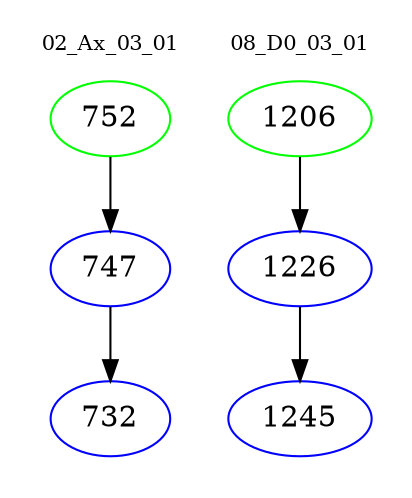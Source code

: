 digraph{
subgraph cluster_0 {
color = white
label = "02_Ax_03_01";
fontsize=10;
T0_752 [label="752", color="green"]
T0_752 -> T0_747 [color="black"]
T0_747 [label="747", color="blue"]
T0_747 -> T0_732 [color="black"]
T0_732 [label="732", color="blue"]
}
subgraph cluster_1 {
color = white
label = "08_D0_03_01";
fontsize=10;
T1_1206 [label="1206", color="green"]
T1_1206 -> T1_1226 [color="black"]
T1_1226 [label="1226", color="blue"]
T1_1226 -> T1_1245 [color="black"]
T1_1245 [label="1245", color="blue"]
}
}
